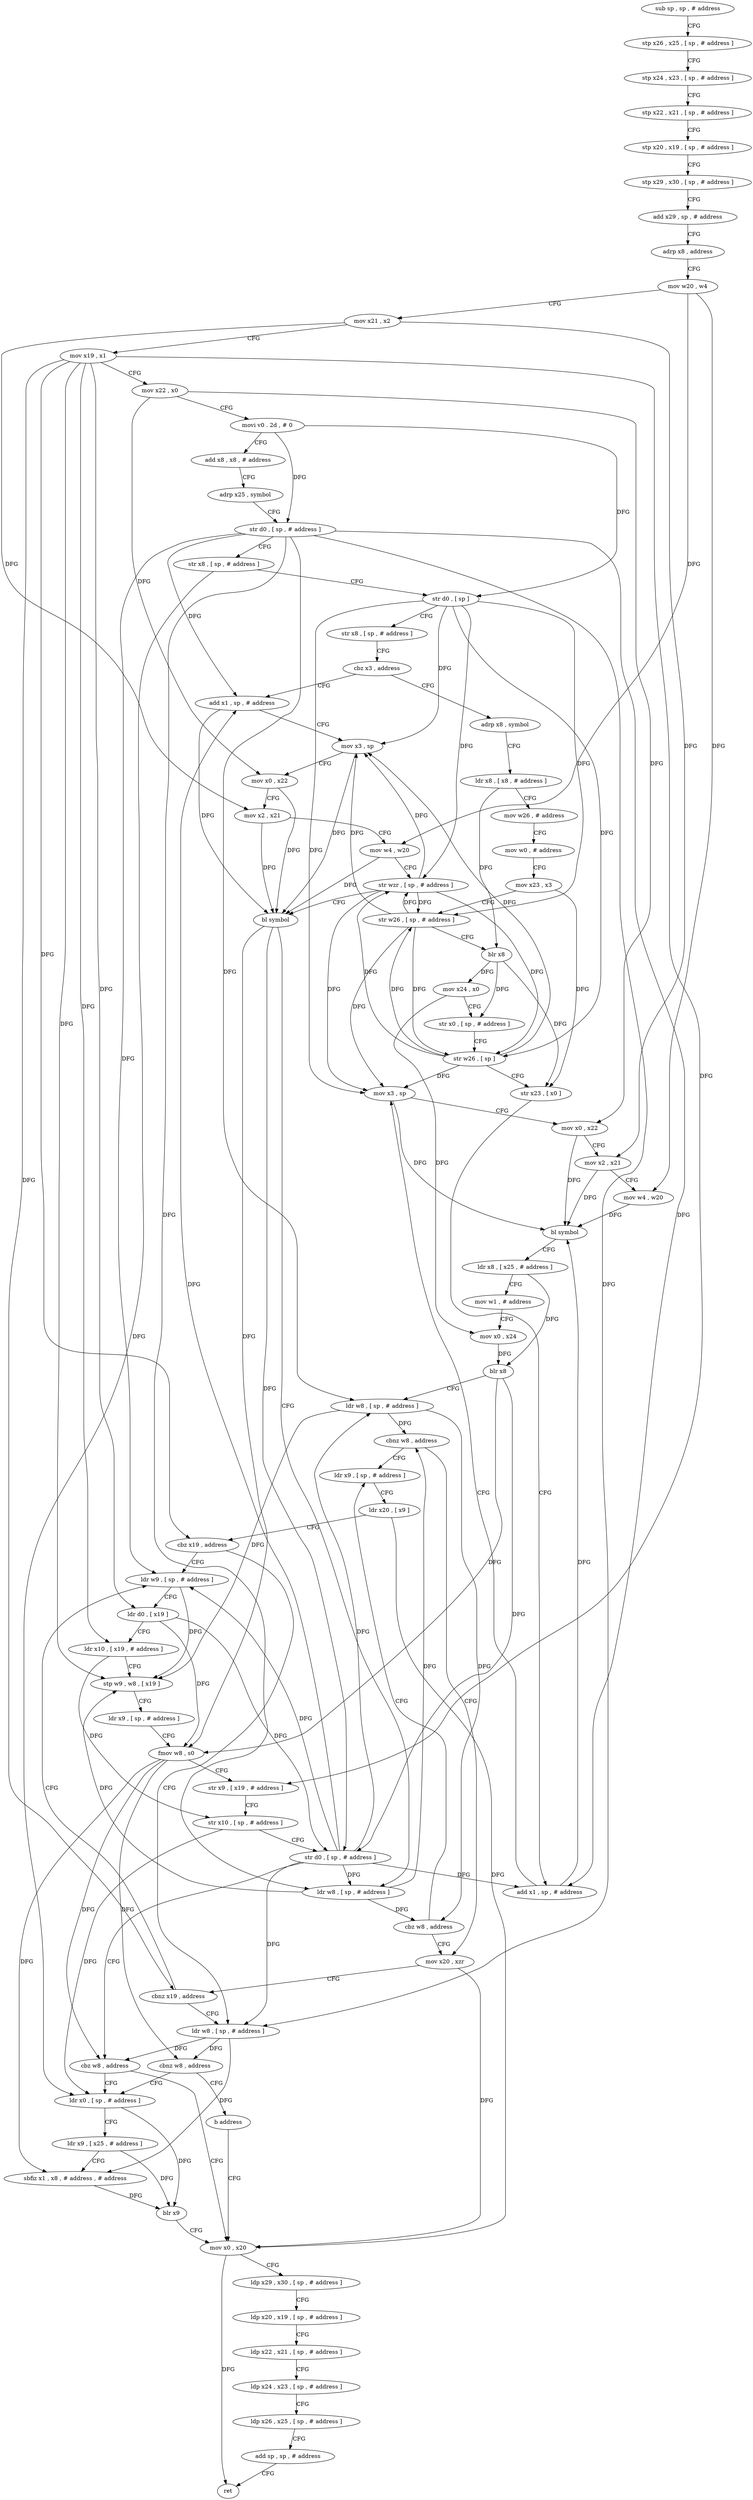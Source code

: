 digraph "func" {
"4239716" [label = "sub sp , sp , # address" ]
"4239720" [label = "stp x26 , x25 , [ sp , # address ]" ]
"4239724" [label = "stp x24 , x23 , [ sp , # address ]" ]
"4239728" [label = "stp x22 , x21 , [ sp , # address ]" ]
"4239732" [label = "stp x20 , x19 , [ sp , # address ]" ]
"4239736" [label = "stp x29 , x30 , [ sp , # address ]" ]
"4239740" [label = "add x29 , sp , # address" ]
"4239744" [label = "adrp x8 , address" ]
"4239748" [label = "mov w20 , w4" ]
"4239752" [label = "mov x21 , x2" ]
"4239756" [label = "mov x19 , x1" ]
"4239760" [label = "mov x22 , x0" ]
"4239764" [label = "movi v0 . 2d , # 0" ]
"4239768" [label = "add x8 , x8 , # address" ]
"4239772" [label = "adrp x25 , symbol" ]
"4239776" [label = "str d0 , [ sp , # address ]" ]
"4239780" [label = "str x8 , [ sp , # address ]" ]
"4239784" [label = "str d0 , [ sp ]" ]
"4239788" [label = "str x8 , [ sp , # address ]" ]
"4239792" [label = "cbz x3 , address" ]
"4239988" [label = "add x1 , sp , # address" ]
"4239796" [label = "adrp x8 , symbol" ]
"4239992" [label = "mov x3 , sp" ]
"4239996" [label = "mov x0 , x22" ]
"4240000" [label = "mov x2 , x21" ]
"4240004" [label = "mov w4 , w20" ]
"4240008" [label = "str wzr , [ sp , # address ]" ]
"4240012" [label = "bl symbol" ]
"4240016" [label = "ldr w8 , [ sp , # address ]" ]
"4240020" [label = "cbnz w8 , address" ]
"4239888" [label = "ldr x9 , [ sp , # address ]" ]
"4240024" [label = "mov x20 , xzr" ]
"4239800" [label = "ldr x8 , [ x8 , # address ]" ]
"4239804" [label = "mov w26 , # address" ]
"4239808" [label = "mov w0 , # address" ]
"4239812" [label = "mov x23 , x3" ]
"4239816" [label = "str w26 , [ sp , # address ]" ]
"4239820" [label = "blr x8" ]
"4239824" [label = "mov x24 , x0" ]
"4239828" [label = "str x0 , [ sp , # address ]" ]
"4239832" [label = "str w26 , [ sp ]" ]
"4239836" [label = "str x23 , [ x0 ]" ]
"4239840" [label = "add x1 , sp , # address" ]
"4239844" [label = "mov x3 , sp" ]
"4239848" [label = "mov x0 , x22" ]
"4239852" [label = "mov x2 , x21" ]
"4239856" [label = "mov w4 , w20" ]
"4239860" [label = "bl symbol" ]
"4239864" [label = "ldr x8 , [ x25 , # address ]" ]
"4239868" [label = "mov w1 , # address" ]
"4239872" [label = "mov x0 , x24" ]
"4239876" [label = "blr x8" ]
"4239880" [label = "ldr w8 , [ sp , # address ]" ]
"4239884" [label = "cbz w8 , address" ]
"4239892" [label = "ldr x20 , [ x9 ]" ]
"4239896" [label = "cbz x19 , address" ]
"4240032" [label = "ldr w8 , [ sp , # address ]" ]
"4239900" [label = "ldr w9 , [ sp , # address ]" ]
"4240028" [label = "cbnz x19 , address" ]
"4240036" [label = "cbnz w8 , address" ]
"4239940" [label = "ldr x0 , [ sp , # address ]" ]
"4240040" [label = "b address" ]
"4239904" [label = "ldr d0 , [ x19 ]" ]
"4239908" [label = "ldr x10 , [ x19 , # address ]" ]
"4239912" [label = "stp w9 , w8 , [ x19 ]" ]
"4239916" [label = "ldr x9 , [ sp , # address ]" ]
"4239920" [label = "fmov w8 , s0" ]
"4239924" [label = "str x9 , [ x19 , # address ]" ]
"4239928" [label = "str x10 , [ sp , # address ]" ]
"4239932" [label = "str d0 , [ sp , # address ]" ]
"4239936" [label = "cbz w8 , address" ]
"4239956" [label = "mov x0 , x20" ]
"4239944" [label = "ldr x9 , [ x25 , # address ]" ]
"4239948" [label = "sbfiz x1 , x8 , # address , # address" ]
"4239952" [label = "blr x9" ]
"4239960" [label = "ldp x29 , x30 , [ sp , # address ]" ]
"4239964" [label = "ldp x20 , x19 , [ sp , # address ]" ]
"4239968" [label = "ldp x22 , x21 , [ sp , # address ]" ]
"4239972" [label = "ldp x24 , x23 , [ sp , # address ]" ]
"4239976" [label = "ldp x26 , x25 , [ sp , # address ]" ]
"4239980" [label = "add sp , sp , # address" ]
"4239984" [label = "ret" ]
"4239716" -> "4239720" [ label = "CFG" ]
"4239720" -> "4239724" [ label = "CFG" ]
"4239724" -> "4239728" [ label = "CFG" ]
"4239728" -> "4239732" [ label = "CFG" ]
"4239732" -> "4239736" [ label = "CFG" ]
"4239736" -> "4239740" [ label = "CFG" ]
"4239740" -> "4239744" [ label = "CFG" ]
"4239744" -> "4239748" [ label = "CFG" ]
"4239748" -> "4239752" [ label = "CFG" ]
"4239748" -> "4240004" [ label = "DFG" ]
"4239748" -> "4239856" [ label = "DFG" ]
"4239752" -> "4239756" [ label = "CFG" ]
"4239752" -> "4240000" [ label = "DFG" ]
"4239752" -> "4239852" [ label = "DFG" ]
"4239756" -> "4239760" [ label = "CFG" ]
"4239756" -> "4239896" [ label = "DFG" ]
"4239756" -> "4240028" [ label = "DFG" ]
"4239756" -> "4239904" [ label = "DFG" ]
"4239756" -> "4239908" [ label = "DFG" ]
"4239756" -> "4239912" [ label = "DFG" ]
"4239756" -> "4239924" [ label = "DFG" ]
"4239760" -> "4239764" [ label = "CFG" ]
"4239760" -> "4239996" [ label = "DFG" ]
"4239760" -> "4239848" [ label = "DFG" ]
"4239764" -> "4239768" [ label = "CFG" ]
"4239764" -> "4239776" [ label = "DFG" ]
"4239764" -> "4239784" [ label = "DFG" ]
"4239768" -> "4239772" [ label = "CFG" ]
"4239772" -> "4239776" [ label = "CFG" ]
"4239776" -> "4239780" [ label = "CFG" ]
"4239776" -> "4240016" [ label = "DFG" ]
"4239776" -> "4239880" [ label = "DFG" ]
"4239776" -> "4240032" [ label = "DFG" ]
"4239776" -> "4239900" [ label = "DFG" ]
"4239776" -> "4239988" [ label = "DFG" ]
"4239776" -> "4239840" [ label = "DFG" ]
"4239780" -> "4239784" [ label = "CFG" ]
"4239780" -> "4239940" [ label = "DFG" ]
"4239784" -> "4239788" [ label = "CFG" ]
"4239784" -> "4239992" [ label = "DFG" ]
"4239784" -> "4240008" [ label = "DFG" ]
"4239784" -> "4239816" [ label = "DFG" ]
"4239784" -> "4239832" [ label = "DFG" ]
"4239784" -> "4239844" [ label = "DFG" ]
"4239788" -> "4239792" [ label = "CFG" ]
"4239792" -> "4239988" [ label = "CFG" ]
"4239792" -> "4239796" [ label = "CFG" ]
"4239988" -> "4239992" [ label = "CFG" ]
"4239988" -> "4240012" [ label = "DFG" ]
"4239796" -> "4239800" [ label = "CFG" ]
"4239992" -> "4239996" [ label = "CFG" ]
"4239992" -> "4240012" [ label = "DFG" ]
"4239996" -> "4240000" [ label = "CFG" ]
"4239996" -> "4240012" [ label = "DFG" ]
"4240000" -> "4240004" [ label = "CFG" ]
"4240000" -> "4240012" [ label = "DFG" ]
"4240004" -> "4240008" [ label = "CFG" ]
"4240004" -> "4240012" [ label = "DFG" ]
"4240008" -> "4240012" [ label = "CFG" ]
"4240008" -> "4239992" [ label = "DFG" ]
"4240008" -> "4239816" [ label = "DFG" ]
"4240008" -> "4239832" [ label = "DFG" ]
"4240008" -> "4239844" [ label = "DFG" ]
"4240012" -> "4240016" [ label = "CFG" ]
"4240012" -> "4239920" [ label = "DFG" ]
"4240012" -> "4239932" [ label = "DFG" ]
"4240016" -> "4240020" [ label = "DFG" ]
"4240016" -> "4239884" [ label = "DFG" ]
"4240016" -> "4239912" [ label = "DFG" ]
"4240020" -> "4239888" [ label = "CFG" ]
"4240020" -> "4240024" [ label = "CFG" ]
"4239888" -> "4239892" [ label = "CFG" ]
"4240024" -> "4240028" [ label = "CFG" ]
"4240024" -> "4239956" [ label = "DFG" ]
"4239800" -> "4239804" [ label = "CFG" ]
"4239800" -> "4239820" [ label = "DFG" ]
"4239804" -> "4239808" [ label = "CFG" ]
"4239808" -> "4239812" [ label = "CFG" ]
"4239812" -> "4239816" [ label = "CFG" ]
"4239812" -> "4239836" [ label = "DFG" ]
"4239816" -> "4239820" [ label = "CFG" ]
"4239816" -> "4239992" [ label = "DFG" ]
"4239816" -> "4240008" [ label = "DFG" ]
"4239816" -> "4239832" [ label = "DFG" ]
"4239816" -> "4239844" [ label = "DFG" ]
"4239820" -> "4239824" [ label = "DFG" ]
"4239820" -> "4239828" [ label = "DFG" ]
"4239820" -> "4239836" [ label = "DFG" ]
"4239824" -> "4239828" [ label = "CFG" ]
"4239824" -> "4239872" [ label = "DFG" ]
"4239828" -> "4239832" [ label = "CFG" ]
"4239832" -> "4239836" [ label = "CFG" ]
"4239832" -> "4239992" [ label = "DFG" ]
"4239832" -> "4240008" [ label = "DFG" ]
"4239832" -> "4239816" [ label = "DFG" ]
"4239832" -> "4239844" [ label = "DFG" ]
"4239836" -> "4239840" [ label = "CFG" ]
"4239840" -> "4239844" [ label = "CFG" ]
"4239840" -> "4239860" [ label = "DFG" ]
"4239844" -> "4239848" [ label = "CFG" ]
"4239844" -> "4239860" [ label = "DFG" ]
"4239848" -> "4239852" [ label = "CFG" ]
"4239848" -> "4239860" [ label = "DFG" ]
"4239852" -> "4239856" [ label = "CFG" ]
"4239852" -> "4239860" [ label = "DFG" ]
"4239856" -> "4239860" [ label = "DFG" ]
"4239860" -> "4239864" [ label = "CFG" ]
"4239864" -> "4239868" [ label = "CFG" ]
"4239864" -> "4239876" [ label = "DFG" ]
"4239868" -> "4239872" [ label = "CFG" ]
"4239872" -> "4239876" [ label = "DFG" ]
"4239876" -> "4239880" [ label = "CFG" ]
"4239876" -> "4239920" [ label = "DFG" ]
"4239876" -> "4239932" [ label = "DFG" ]
"4239880" -> "4239884" [ label = "DFG" ]
"4239880" -> "4240020" [ label = "DFG" ]
"4239880" -> "4239912" [ label = "DFG" ]
"4239884" -> "4240024" [ label = "CFG" ]
"4239884" -> "4239888" [ label = "CFG" ]
"4239892" -> "4239896" [ label = "CFG" ]
"4239892" -> "4239956" [ label = "DFG" ]
"4239896" -> "4240032" [ label = "CFG" ]
"4239896" -> "4239900" [ label = "CFG" ]
"4240032" -> "4240036" [ label = "DFG" ]
"4240032" -> "4239936" [ label = "DFG" ]
"4240032" -> "4239948" [ label = "DFG" ]
"4239900" -> "4239904" [ label = "CFG" ]
"4239900" -> "4239912" [ label = "DFG" ]
"4240028" -> "4239900" [ label = "CFG" ]
"4240028" -> "4240032" [ label = "CFG" ]
"4240036" -> "4239940" [ label = "CFG" ]
"4240036" -> "4240040" [ label = "CFG" ]
"4239940" -> "4239944" [ label = "CFG" ]
"4239940" -> "4239952" [ label = "DFG" ]
"4240040" -> "4239956" [ label = "CFG" ]
"4239904" -> "4239908" [ label = "CFG" ]
"4239904" -> "4239920" [ label = "DFG" ]
"4239904" -> "4239932" [ label = "DFG" ]
"4239908" -> "4239912" [ label = "CFG" ]
"4239908" -> "4239928" [ label = "DFG" ]
"4239912" -> "4239916" [ label = "CFG" ]
"4239916" -> "4239920" [ label = "CFG" ]
"4239920" -> "4239924" [ label = "CFG" ]
"4239920" -> "4240036" [ label = "DFG" ]
"4239920" -> "4239936" [ label = "DFG" ]
"4239920" -> "4239948" [ label = "DFG" ]
"4239924" -> "4239928" [ label = "CFG" ]
"4239928" -> "4239932" [ label = "CFG" ]
"4239928" -> "4239940" [ label = "DFG" ]
"4239932" -> "4239936" [ label = "CFG" ]
"4239932" -> "4239988" [ label = "DFG" ]
"4239932" -> "4240016" [ label = "DFG" ]
"4239932" -> "4239840" [ label = "DFG" ]
"4239932" -> "4239880" [ label = "DFG" ]
"4239932" -> "4240032" [ label = "DFG" ]
"4239932" -> "4239900" [ label = "DFG" ]
"4239936" -> "4239956" [ label = "CFG" ]
"4239936" -> "4239940" [ label = "CFG" ]
"4239956" -> "4239960" [ label = "CFG" ]
"4239956" -> "4239984" [ label = "DFG" ]
"4239944" -> "4239948" [ label = "CFG" ]
"4239944" -> "4239952" [ label = "DFG" ]
"4239948" -> "4239952" [ label = "DFG" ]
"4239952" -> "4239956" [ label = "CFG" ]
"4239960" -> "4239964" [ label = "CFG" ]
"4239964" -> "4239968" [ label = "CFG" ]
"4239968" -> "4239972" [ label = "CFG" ]
"4239972" -> "4239976" [ label = "CFG" ]
"4239976" -> "4239980" [ label = "CFG" ]
"4239980" -> "4239984" [ label = "CFG" ]
}
